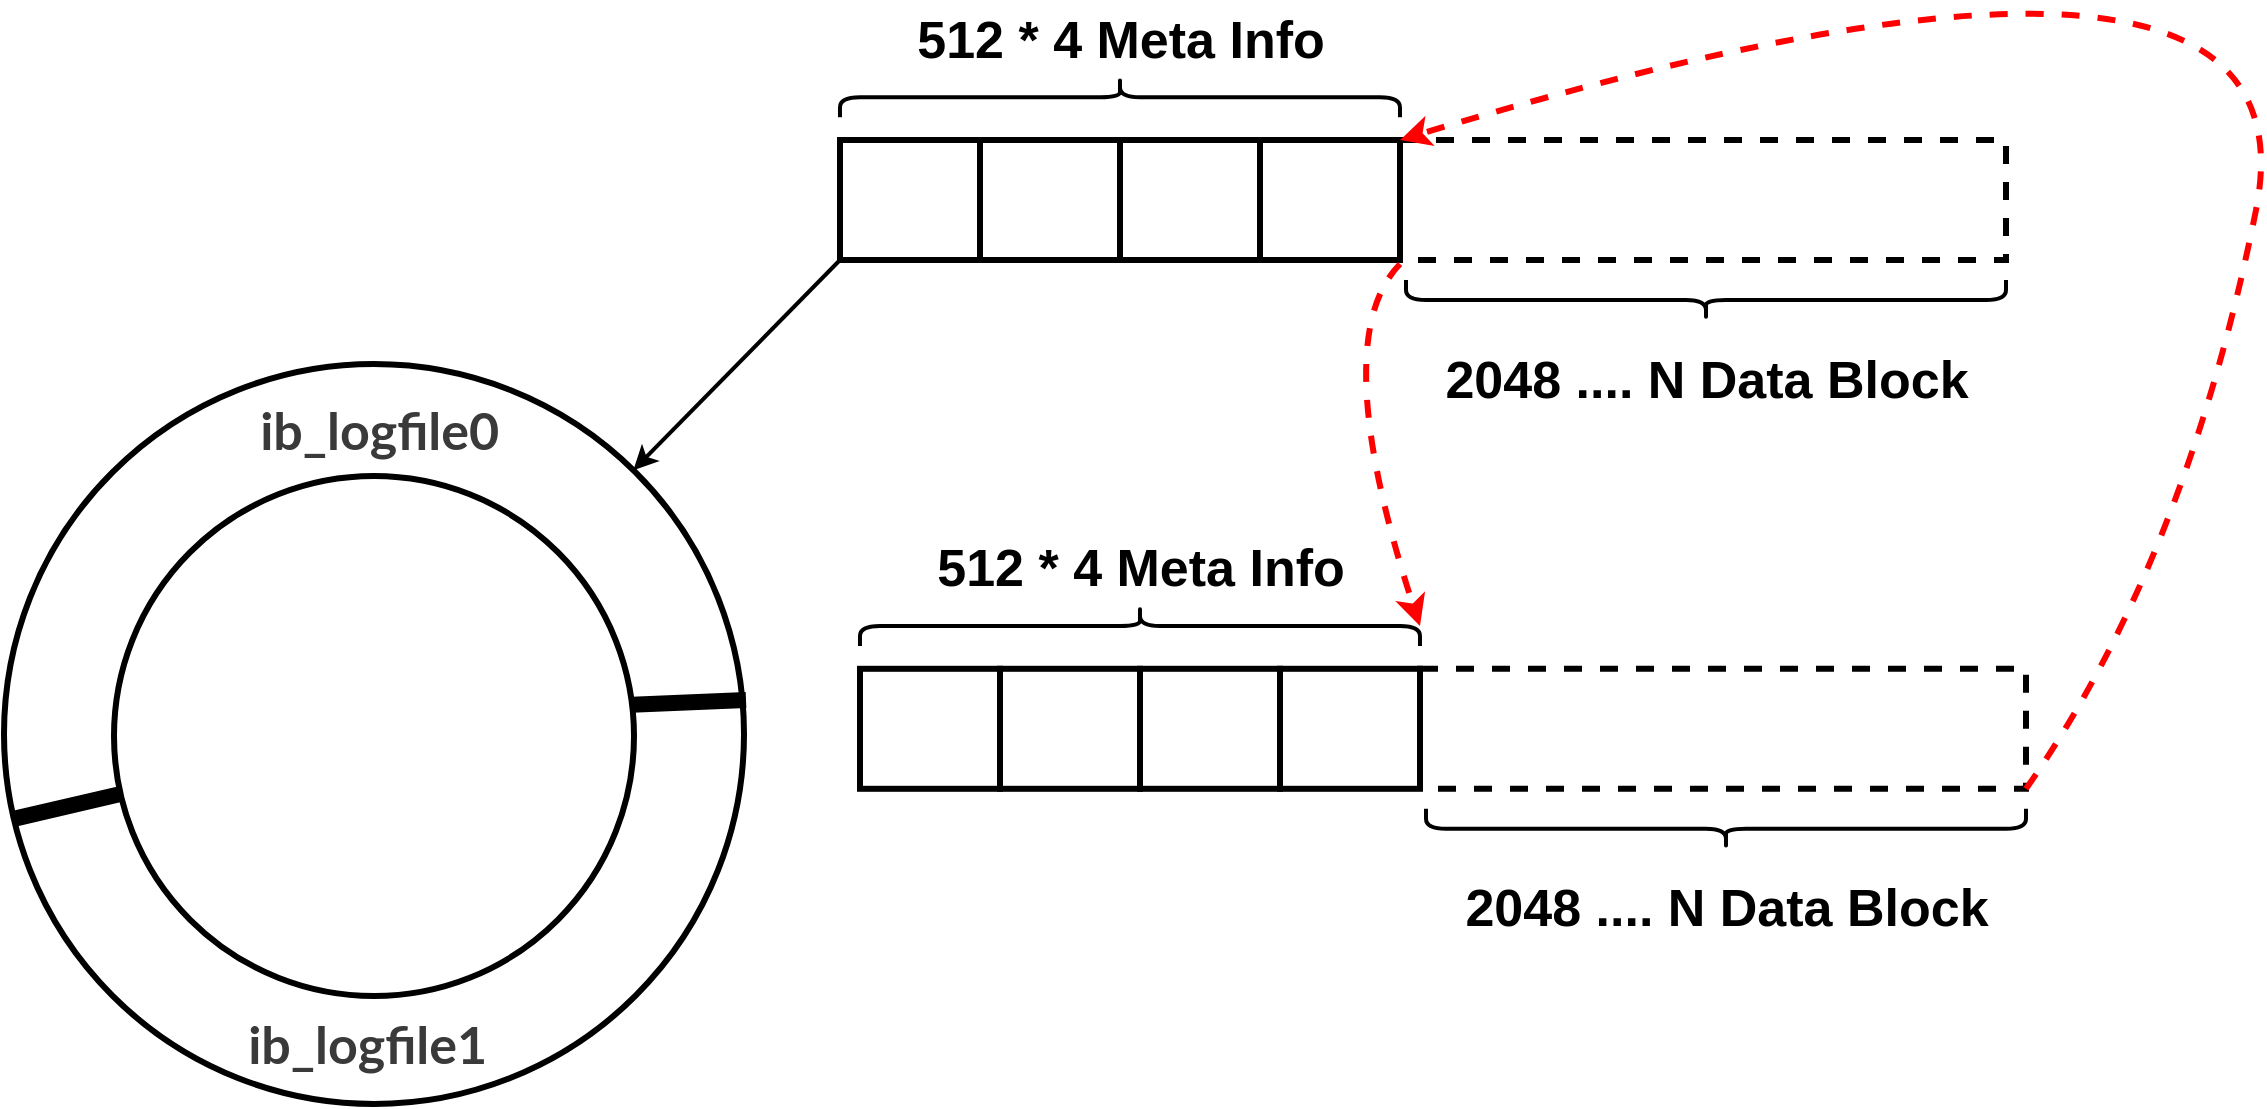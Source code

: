 <mxfile version="20.6.0" type="github">
  <diagram id="GQvSOQoS4jpRjefmd6cY" name="第 1 页">
    <mxGraphModel dx="926" dy="798" grid="1" gridSize="10" guides="1" tooltips="1" connect="1" arrows="1" fold="1" page="1" pageScale="1" pageWidth="827" pageHeight="1169" math="0" shadow="0">
      <root>
        <mxCell id="0" />
        <mxCell id="1" parent="0" />
        <mxCell id="RpjwFbfhzMhwfESfPYMx-2" value="" style="ellipse;whiteSpace=wrap;html=1;aspect=fixed;strokeWidth=3;" parent="1" vertex="1">
          <mxGeometry x="129" y="202" width="370" height="370" as="geometry" />
        </mxCell>
        <mxCell id="H4Xua0qROjXP9YTqeWaI-1" value="" style="ellipse;whiteSpace=wrap;html=1;aspect=fixed;strokeWidth=3;fillColor=none;" vertex="1" parent="1">
          <mxGeometry x="184" y="258" width="260" height="260" as="geometry" />
        </mxCell>
        <mxCell id="H4Xua0qROjXP9YTqeWaI-2" value="" style="endArrow=none;html=1;rounded=0;strokeWidth=8;exitX=0.996;exitY=0.44;exitDx=0;exitDy=0;exitPerimeter=0;" edge="1" parent="1" source="H4Xua0qROjXP9YTqeWaI-1">
          <mxGeometry width="50" height="50" relative="1" as="geometry">
            <mxPoint x="444" y="390" as="sourcePoint" />
            <mxPoint x="500" y="370" as="targetPoint" />
          </mxGeometry>
        </mxCell>
        <mxCell id="H4Xua0qROjXP9YTqeWaI-3" value="" style="endArrow=none;html=1;rounded=0;strokeWidth=8;exitX=0.016;exitY=0.614;exitDx=0;exitDy=0;exitPerimeter=0;" edge="1" parent="1" source="RpjwFbfhzMhwfESfPYMx-2" target="H4Xua0qROjXP9YTqeWaI-1">
          <mxGeometry width="50" height="50" relative="1" as="geometry">
            <mxPoint x="140" y="430" as="sourcePoint" />
            <mxPoint x="184.89" y="410.0" as="targetPoint" />
          </mxGeometry>
        </mxCell>
        <mxCell id="H4Xua0qROjXP9YTqeWaI-4" value="&lt;span style=&quot;color: rgb(58, 58, 58); font-family: Lato, &amp;quot;PingFang TC&amp;quot;, &amp;quot;Helvetica Neue&amp;quot;, Helvetica, 微軟正黑體, 新細明體, Arial, sans-serif; text-align: left; background-color: rgb(255, 255, 255);&quot;&gt;&lt;b style=&quot;&quot;&gt;&lt;font style=&quot;font-size: 26px;&quot;&gt;ib_logfile0&amp;nbsp;&lt;/font&gt;&lt;/b&gt;&lt;/span&gt;" style="text;html=1;strokeColor=none;fillColor=none;align=center;verticalAlign=middle;whiteSpace=wrap;rounded=0;strokeWidth=3;" vertex="1" parent="1">
          <mxGeometry x="290" y="220" width="60" height="30" as="geometry" />
        </mxCell>
        <mxCell id="H4Xua0qROjXP9YTqeWaI-6" value="&lt;span style=&quot;color: rgb(58, 58, 58); font-family: Lato, &amp;quot;PingFang TC&amp;quot;, &amp;quot;Helvetica Neue&amp;quot;, Helvetica, 微軟正黑體, 新細明體, Arial, sans-serif; text-align: left; background-color: rgb(255, 255, 255);&quot;&gt;&lt;b style=&quot;&quot;&gt;&lt;font style=&quot;font-size: 26px;&quot;&gt;ib_logfile1&amp;nbsp;&lt;/font&gt;&lt;/b&gt;&lt;/span&gt;" style="text;html=1;strokeColor=none;fillColor=none;align=center;verticalAlign=middle;whiteSpace=wrap;rounded=0;strokeWidth=3;" vertex="1" parent="1">
          <mxGeometry x="284" y="527" width="60" height="30" as="geometry" />
        </mxCell>
        <mxCell id="H4Xua0qROjXP9YTqeWaI-7" value="" style="rounded=0;whiteSpace=wrap;html=1;strokeWidth=3;fontSize=26;" vertex="1" parent="1">
          <mxGeometry x="617" y="90" width="70" height="60" as="geometry" />
        </mxCell>
        <mxCell id="H4Xua0qROjXP9YTqeWaI-8" value="" style="rounded=0;whiteSpace=wrap;html=1;strokeWidth=3;fontSize=26;" vertex="1" parent="1">
          <mxGeometry x="687" y="90" width="70" height="60" as="geometry" />
        </mxCell>
        <mxCell id="H4Xua0qROjXP9YTqeWaI-9" value="" style="rounded=0;whiteSpace=wrap;html=1;strokeWidth=3;fontSize=26;" vertex="1" parent="1">
          <mxGeometry x="757" y="90" width="70" height="60" as="geometry" />
        </mxCell>
        <mxCell id="H4Xua0qROjXP9YTqeWaI-17" style="rounded=0;orthogonalLoop=1;jettySize=auto;html=1;strokeWidth=2;fontSize=26;exitX=0;exitY=1;exitDx=0;exitDy=0;" edge="1" parent="1" source="H4Xua0qROjXP9YTqeWaI-10" target="RpjwFbfhzMhwfESfPYMx-2">
          <mxGeometry relative="1" as="geometry" />
        </mxCell>
        <mxCell id="H4Xua0qROjXP9YTqeWaI-10" value="" style="rounded=0;whiteSpace=wrap;html=1;strokeWidth=3;fontSize=26;" vertex="1" parent="1">
          <mxGeometry x="547" y="90" width="70" height="60" as="geometry" />
        </mxCell>
        <mxCell id="H4Xua0qROjXP9YTqeWaI-12" value="" style="rounded=0;whiteSpace=wrap;html=1;dashed=1;strokeWidth=3;fontSize=26;fillColor=none;" vertex="1" parent="1">
          <mxGeometry x="827" y="90" width="303" height="60" as="geometry" />
        </mxCell>
        <mxCell id="H4Xua0qROjXP9YTqeWaI-13" value="" style="shape=curlyBracket;whiteSpace=wrap;html=1;rounded=1;labelPosition=left;verticalLabelPosition=middle;align=right;verticalAlign=middle;strokeWidth=2;fontSize=26;fillColor=none;rotation=90;" vertex="1" parent="1">
          <mxGeometry x="676.99" y="-71.4" width="20" height="280" as="geometry" />
        </mxCell>
        <mxCell id="H4Xua0qROjXP9YTqeWaI-14" value="&lt;b&gt;512 * 4 Meta Info&lt;/b&gt;" style="text;html=1;align=center;verticalAlign=middle;resizable=0;points=[];autosize=1;strokeColor=none;fillColor=none;fontSize=26;" vertex="1" parent="1">
          <mxGeometry x="571.99" y="20" width="230" height="40" as="geometry" />
        </mxCell>
        <mxCell id="H4Xua0qROjXP9YTqeWaI-15" value="" style="shape=curlyBracket;whiteSpace=wrap;html=1;rounded=1;labelPosition=left;verticalLabelPosition=middle;align=right;verticalAlign=middle;strokeWidth=2;fontSize=26;fillColor=none;rotation=-90;" vertex="1" parent="1">
          <mxGeometry x="970" y="20" width="20" height="300" as="geometry" />
        </mxCell>
        <mxCell id="H4Xua0qROjXP9YTqeWaI-16" value="&lt;b&gt;2048 .... N Data Block&lt;/b&gt;" style="text;html=1;align=center;verticalAlign=middle;resizable=0;points=[];autosize=1;strokeColor=none;fillColor=none;fontSize=26;" vertex="1" parent="1">
          <mxGeometry x="835" y="190" width="290" height="40" as="geometry" />
        </mxCell>
        <mxCell id="H4Xua0qROjXP9YTqeWaI-18" value="" style="rounded=0;whiteSpace=wrap;html=1;strokeWidth=3;fontSize=26;" vertex="1" parent="1">
          <mxGeometry x="627" y="354.4" width="70" height="60" as="geometry" />
        </mxCell>
        <mxCell id="H4Xua0qROjXP9YTqeWaI-19" value="" style="rounded=0;whiteSpace=wrap;html=1;strokeWidth=3;fontSize=26;" vertex="1" parent="1">
          <mxGeometry x="697" y="354.4" width="70" height="60" as="geometry" />
        </mxCell>
        <mxCell id="H4Xua0qROjXP9YTqeWaI-20" value="" style="rounded=0;whiteSpace=wrap;html=1;strokeWidth=3;fontSize=26;" vertex="1" parent="1">
          <mxGeometry x="767" y="354.4" width="70" height="60" as="geometry" />
        </mxCell>
        <mxCell id="H4Xua0qROjXP9YTqeWaI-21" value="" style="rounded=0;whiteSpace=wrap;html=1;strokeWidth=3;fontSize=26;" vertex="1" parent="1">
          <mxGeometry x="557" y="354.4" width="70" height="60" as="geometry" />
        </mxCell>
        <mxCell id="H4Xua0qROjXP9YTqeWaI-22" value="" style="rounded=0;whiteSpace=wrap;html=1;dashed=1;strokeWidth=3;fontSize=26;fillColor=none;" vertex="1" parent="1">
          <mxGeometry x="837" y="354.4" width="303" height="60" as="geometry" />
        </mxCell>
        <mxCell id="H4Xua0qROjXP9YTqeWaI-23" value="" style="shape=curlyBracket;whiteSpace=wrap;html=1;rounded=1;labelPosition=left;verticalLabelPosition=middle;align=right;verticalAlign=middle;strokeWidth=2;fontSize=26;fillColor=none;rotation=90;" vertex="1" parent="1">
          <mxGeometry x="686.99" y="193" width="20" height="280" as="geometry" />
        </mxCell>
        <mxCell id="H4Xua0qROjXP9YTqeWaI-24" value="&lt;b&gt;512 * 4 Meta Info&lt;/b&gt;" style="text;html=1;align=center;verticalAlign=middle;resizable=0;points=[];autosize=1;strokeColor=none;fillColor=none;fontSize=26;" vertex="1" parent="1">
          <mxGeometry x="581.99" y="284.4" width="230" height="40" as="geometry" />
        </mxCell>
        <mxCell id="H4Xua0qROjXP9YTqeWaI-25" value="" style="shape=curlyBracket;whiteSpace=wrap;html=1;rounded=1;labelPosition=left;verticalLabelPosition=middle;align=right;verticalAlign=middle;strokeWidth=2;fontSize=26;fillColor=none;rotation=-90;" vertex="1" parent="1">
          <mxGeometry x="980" y="284.4" width="20" height="300" as="geometry" />
        </mxCell>
        <mxCell id="H4Xua0qROjXP9YTqeWaI-26" value="&lt;b&gt;2048 .... N Data Block&lt;/b&gt;" style="text;html=1;align=center;verticalAlign=middle;resizable=0;points=[];autosize=1;strokeColor=none;fillColor=none;fontSize=26;" vertex="1" parent="1">
          <mxGeometry x="845" y="454.4" width="290" height="40" as="geometry" />
        </mxCell>
        <mxCell id="H4Xua0qROjXP9YTqeWaI-27" value="" style="curved=1;endArrow=classic;html=1;rounded=0;strokeWidth=3;fontSize=26;entryX=0.5;entryY=0;entryDx=0;entryDy=0;strokeColor=#FF0000;dashed=1;" edge="1" parent="1" target="H4Xua0qROjXP9YTqeWaI-23">
          <mxGeometry width="50" height="50" relative="1" as="geometry">
            <mxPoint x="827" y="152" as="sourcePoint" />
            <mxPoint x="777" y="202" as="targetPoint" />
            <Array as="points">
              <mxPoint x="790" y="190" />
            </Array>
          </mxGeometry>
        </mxCell>
        <mxCell id="H4Xua0qROjXP9YTqeWaI-28" value="" style="curved=1;endArrow=classic;html=1;rounded=0;strokeColor=#FF0000;strokeWidth=3;fontSize=26;entryX=0;entryY=0;entryDx=0;entryDy=0;exitX=1;exitY=1;exitDx=0;exitDy=0;dashed=1;" edge="1" parent="1" source="H4Xua0qROjXP9YTqeWaI-22" target="H4Xua0qROjXP9YTqeWaI-12">
          <mxGeometry width="50" height="50" relative="1" as="geometry">
            <mxPoint x="1140" y="390" as="sourcePoint" />
            <mxPoint x="1190" y="340" as="targetPoint" />
            <Array as="points">
              <mxPoint x="1220" y="300" />
              <mxPoint x="1290" y="-50" />
            </Array>
          </mxGeometry>
        </mxCell>
      </root>
    </mxGraphModel>
  </diagram>
</mxfile>
